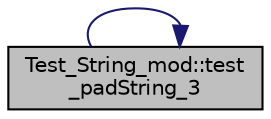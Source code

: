 digraph "Test_String_mod::test_padString_3"
{
 // LATEX_PDF_SIZE
  edge [fontname="Helvetica",fontsize="10",labelfontname="Helvetica",labelfontsize="10"];
  node [fontname="Helvetica",fontsize="10",shape=record];
  rankdir="LR";
  Node1 [label="Test_String_mod::test\l_padString_3",height=0.2,width=0.4,color="black", fillcolor="grey75", style="filled", fontcolor="black",tooltip="When len(string) > paddedLen, the full string must be returned without any padding."];
  Node1 -> Node1 [color="midnightblue",fontsize="10",style="solid",fontname="Helvetica"];
}
